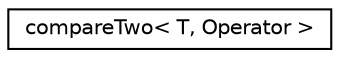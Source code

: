 digraph "Graphical Class Hierarchy"
{
 // LATEX_PDF_SIZE
  edge [fontname="Helvetica",fontsize="10",labelfontname="Helvetica",labelfontsize="10"];
  node [fontname="Helvetica",fontsize="10",shape=record];
  rankdir="LR";
  Node0 [label="compareTwo\< T, Operator \>",height=0.2,width=0.4,color="black", fillcolor="white", style="filled",URL="$classpFlow_1_1compareTwo.html",tooltip=" "];
}
